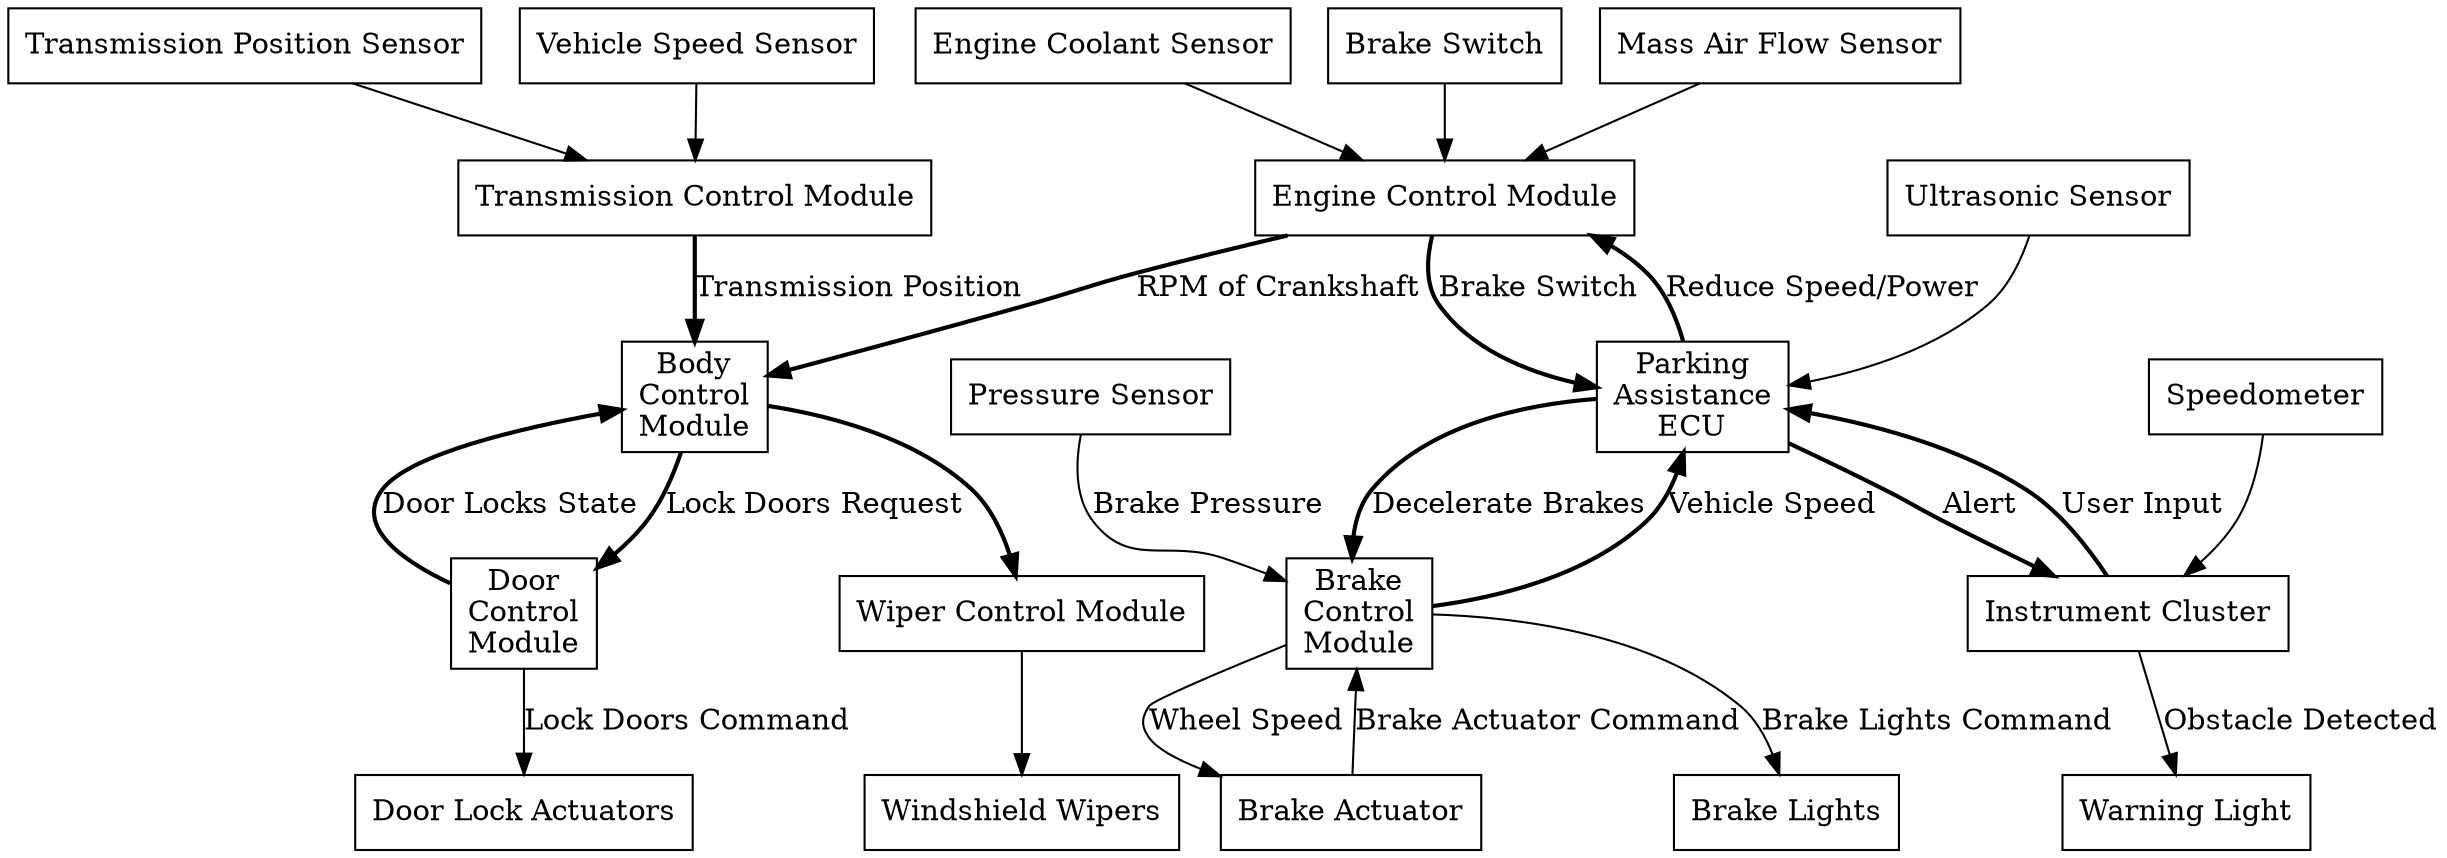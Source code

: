 digraph G {
  node [shape=box]
  A[ label="Engine Control Module" pos="10,7!" ]
  B[ label="Transmission Control Module" pos="4,7!" ]
  C[ label="Brake\nControl\nModule" pos="15,3!" ]
  D[ label="Body\nControl\nModule" pos="8,5!" ]
  E[ label="Instrument Cluster" pos="15,7!"]
  F[ label="Parking\nAssistance\nECU" pos="12,5!" ]
  G[ label="Door\nControl\nModule" pos="3,5!" ]
  H[ label="Wiper Control Module" pos="4,3!" ]

  // ECM -> BCM
  A -> D [ label="RPM of Crankshaft" penwidth=2 ]

  // Parking Assistance ECU <-> ECM
  F -> A [ label="Reduce Speed/Power" penwidth=2 ]
  A -> F [ label="Brake Switch" penwidth=2 ]

  // BCM <-> Door Control Module
  D -> G [ label="Lock Doors Request" penwidth=2 ]
  G -> D [ label="Door Locks State" penwidth=2 ]

  // BCM <-> Wiper Control Module
  D -> H [ penwidth=2 ]

  // Parking Assistance ECU <-> Instrument Cluster
  E -> F [ label="User Input" penwidth=2 ]
  F -> E [ label="Alert" penwidth=2 ]

  // Parking Assistance ECU <-> Brake Control Module
  F -> C [ label="Decelerate Brakes" penwidth=2 ]
  C -> F [ label="Vehicle Speed" penwidth=2 ]

  // Transmission control Module <-> Body Control Module
  B -> D [ label="Transmission Position" penwidth=2 ]

  // Parking Assistance ECU
  I [ label="Ultrasonic Sensor" pos="9,3!"]
  I -> F


  // Engine Control Module
  J [ label="Brake Switch" pos="8,9!" ]
  P [ label="Mass Air Flow Sensor" pos="10,9!" ]
  Q [ label="Engine Coolant Sensor" pos="12,9!" ]
  J -> A
  P -> A
  Q -> A

  // Brake Control Module
  K [ label="Brake Actuator" pos="18,1!" ]
  L [ label="Brake Lights" pos="20,3!"]
  M [ label="Pressure Sensor" pos="18,5!"]
  K -> C [ label="Brake Actuator Command" ]
  C -> K [ label="Wheel Speed" ]
  C -> L [ label="Brake Lights Command" ]
  M -> C [ label="Brake Pressure" ]

  // Instrument Cluster
  N [ label="Warning Light" pos="18,9!" ]
  R [ label="Speedometer" pos="19,7!" ]
  E -> N [ label="Obstacle Detected" ]
  R -> E


  // Transmission Control Module
  O [ label="Vehicle Speed Sensor" pos="4,9!" ]
  S [ label="Transmission Position Sensor" pos="-1,7!" ]
  O -> B
  S -> B

  // Door Control Module
  T [ label="Door Lock Actuators" ]
  G -> T [ label="Lock Doors Command" ]

  // Wiper Control Module
  U [ label="Windshield Wipers" pos="4,1!" ]
  H -> U
}
